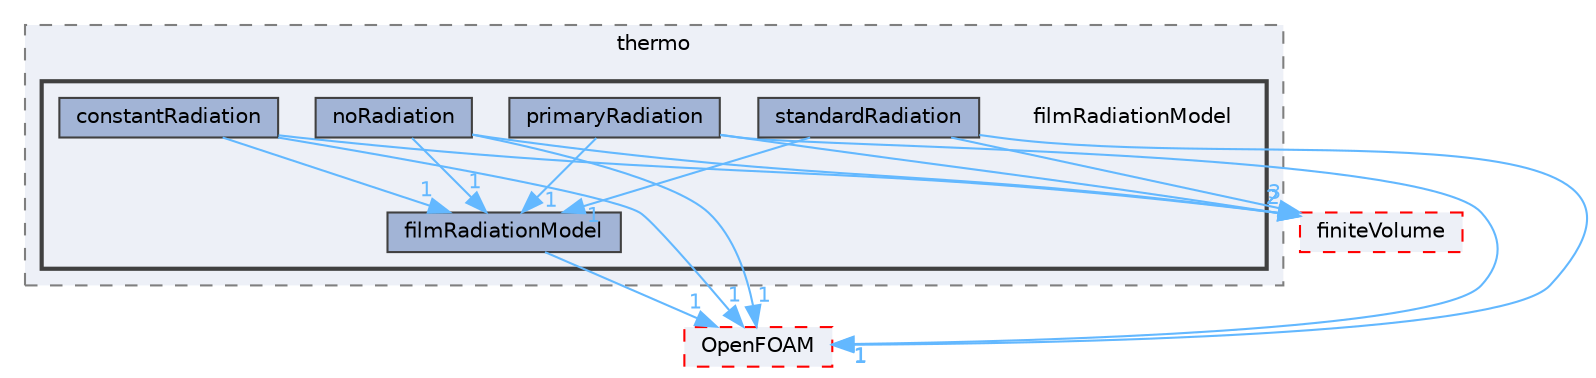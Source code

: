 digraph "src/regionModels/surfaceFilmModels/submodels/thermo/filmRadiationModel"
{
 // LATEX_PDF_SIZE
  bgcolor="transparent";
  edge [fontname=Helvetica,fontsize=10,labelfontname=Helvetica,labelfontsize=10];
  node [fontname=Helvetica,fontsize=10,shape=box,height=0.2,width=0.4];
  compound=true
  subgraph clusterdir_0c42a79c89636d0140c9997747e5985b {
    graph [ bgcolor="#edf0f7", pencolor="grey50", label="thermo", fontname=Helvetica,fontsize=10 style="filled,dashed", URL="dir_0c42a79c89636d0140c9997747e5985b.html",tooltip=""]
  subgraph clusterdir_9ba09063edd0a1010c3d6fd47e73aac8 {
    graph [ bgcolor="#edf0f7", pencolor="grey25", label="", fontname=Helvetica,fontsize=10 style="filled,bold", URL="dir_9ba09063edd0a1010c3d6fd47e73aac8.html",tooltip=""]
    dir_9ba09063edd0a1010c3d6fd47e73aac8 [shape=plaintext, label="filmRadiationModel"];
  dir_15102cb3104380261f04f3c88c4c9e85 [label="constantRadiation", fillcolor="#a2b4d6", color="grey25", style="filled", URL="dir_15102cb3104380261f04f3c88c4c9e85.html",tooltip=""];
  dir_9f9460fb5bd657f5bea2140ee409b200 [label="filmRadiationModel", fillcolor="#a2b4d6", color="grey25", style="filled", URL="dir_9f9460fb5bd657f5bea2140ee409b200.html",tooltip=""];
  dir_6ae10618f14f4a0544f83bcf5184baa4 [label="noRadiation", fillcolor="#a2b4d6", color="grey25", style="filled", URL="dir_6ae10618f14f4a0544f83bcf5184baa4.html",tooltip=""];
  dir_7ee799e119d7c7643677ef355d1b873b [label="primaryRadiation", fillcolor="#a2b4d6", color="grey25", style="filled", URL="dir_7ee799e119d7c7643677ef355d1b873b.html",tooltip=""];
  dir_aad9f7f0a496ef3626ba6d674cf26543 [label="standardRadiation", fillcolor="#a2b4d6", color="grey25", style="filled", URL="dir_aad9f7f0a496ef3626ba6d674cf26543.html",tooltip=""];
  }
  }
  dir_9bd15774b555cf7259a6fa18f99fe99b [label="finiteVolume", fillcolor="#edf0f7", color="red", style="filled,dashed", URL="dir_9bd15774b555cf7259a6fa18f99fe99b.html",tooltip=""];
  dir_c5473ff19b20e6ec4dfe5c310b3778a8 [label="OpenFOAM", fillcolor="#edf0f7", color="red", style="filled,dashed", URL="dir_c5473ff19b20e6ec4dfe5c310b3778a8.html",tooltip=""];
  dir_15102cb3104380261f04f3c88c4c9e85->dir_9bd15774b555cf7259a6fa18f99fe99b [headlabel="2", labeldistance=1.5 headhref="dir_000634_001387.html" href="dir_000634_001387.html" color="steelblue1" fontcolor="steelblue1"];
  dir_15102cb3104380261f04f3c88c4c9e85->dir_9f9460fb5bd657f5bea2140ee409b200 [headlabel="1", labeldistance=1.5 headhref="dir_000634_001367.html" href="dir_000634_001367.html" color="steelblue1" fontcolor="steelblue1"];
  dir_15102cb3104380261f04f3c88c4c9e85->dir_c5473ff19b20e6ec4dfe5c310b3778a8 [headlabel="1", labeldistance=1.5 headhref="dir_000634_002695.html" href="dir_000634_002695.html" color="steelblue1" fontcolor="steelblue1"];
  dir_9f9460fb5bd657f5bea2140ee409b200->dir_c5473ff19b20e6ec4dfe5c310b3778a8 [headlabel="1", labeldistance=1.5 headhref="dir_001367_002695.html" href="dir_001367_002695.html" color="steelblue1" fontcolor="steelblue1"];
  dir_6ae10618f14f4a0544f83bcf5184baa4->dir_9bd15774b555cf7259a6fa18f99fe99b [headlabel="2", labeldistance=1.5 headhref="dir_002591_001387.html" href="dir_002591_001387.html" color="steelblue1" fontcolor="steelblue1"];
  dir_6ae10618f14f4a0544f83bcf5184baa4->dir_9f9460fb5bd657f5bea2140ee409b200 [headlabel="1", labeldistance=1.5 headhref="dir_002591_001367.html" href="dir_002591_001367.html" color="steelblue1" fontcolor="steelblue1"];
  dir_6ae10618f14f4a0544f83bcf5184baa4->dir_c5473ff19b20e6ec4dfe5c310b3778a8 [headlabel="1", labeldistance=1.5 headhref="dir_002591_002695.html" href="dir_002591_002695.html" color="steelblue1" fontcolor="steelblue1"];
  dir_7ee799e119d7c7643677ef355d1b873b->dir_9bd15774b555cf7259a6fa18f99fe99b [headlabel="2", labeldistance=1.5 headhref="dir_003061_001387.html" href="dir_003061_001387.html" color="steelblue1" fontcolor="steelblue1"];
  dir_7ee799e119d7c7643677ef355d1b873b->dir_9f9460fb5bd657f5bea2140ee409b200 [headlabel="1", labeldistance=1.5 headhref="dir_003061_001367.html" href="dir_003061_001367.html" color="steelblue1" fontcolor="steelblue1"];
  dir_7ee799e119d7c7643677ef355d1b873b->dir_c5473ff19b20e6ec4dfe5c310b3778a8 [headlabel="1", labeldistance=1.5 headhref="dir_003061_002695.html" href="dir_003061_002695.html" color="steelblue1" fontcolor="steelblue1"];
  dir_aad9f7f0a496ef3626ba6d674cf26543->dir_9bd15774b555cf7259a6fa18f99fe99b [headlabel="3", labeldistance=1.5 headhref="dir_003746_001387.html" href="dir_003746_001387.html" color="steelblue1" fontcolor="steelblue1"];
  dir_aad9f7f0a496ef3626ba6d674cf26543->dir_9f9460fb5bd657f5bea2140ee409b200 [headlabel="1", labeldistance=1.5 headhref="dir_003746_001367.html" href="dir_003746_001367.html" color="steelblue1" fontcolor="steelblue1"];
  dir_aad9f7f0a496ef3626ba6d674cf26543->dir_c5473ff19b20e6ec4dfe5c310b3778a8 [headlabel="1", labeldistance=1.5 headhref="dir_003746_002695.html" href="dir_003746_002695.html" color="steelblue1" fontcolor="steelblue1"];
}
